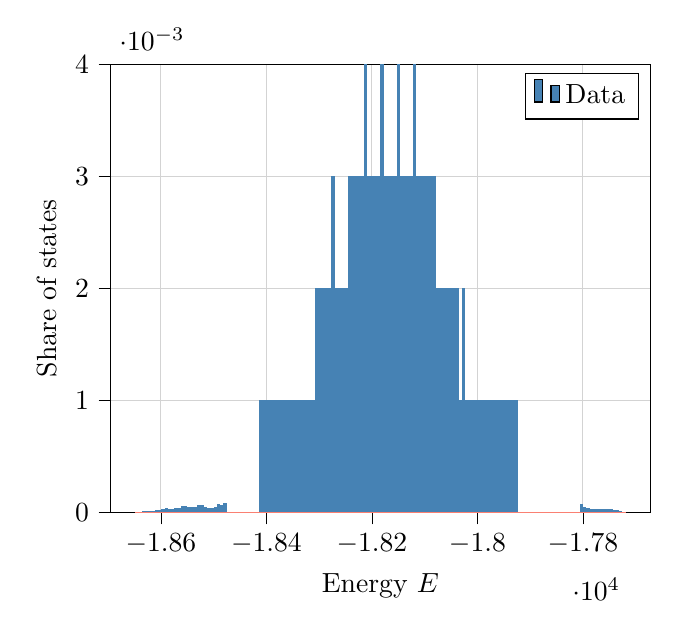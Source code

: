 % This file was created with tikzplotlib v0.10.1.
\begin{tikzpicture}

\definecolor{lightgray}{RGB}{211,211,211}
\definecolor{salmon}{RGB}{250,128,114}
\definecolor{steelblue}{RGB}{70,130,180}

\begin{axis}[
tick align=outside,
tick pos=left,
x grid style={lightgray},
xlabel={Energy \(\displaystyle E\)},
xmajorgrids,
xmin=-18695.5, xmax=-17672.5,
xtick style={color=black},
y grid style={lightgray},
ylabel={Share of states},
ymajorgrids,
ymin=0, ymax=0.004,
ytick style={color=black}
]
\draw[draw=none,fill=steelblue] (axis cs:-18649,0) rectangle (axis cs:-18642.8,2.782e-06);
\addlegendimage{ybar,ybar legend,draw=none,fill=steelblue}
\addlegendentry{Data}

\draw[draw=none,fill=steelblue] (axis cs:-18642.8,0) rectangle (axis cs:-18636.6,6.976e-06);
\draw[draw=none,fill=steelblue] (axis cs:-18636.6,0) rectangle (axis cs:-18630.4,1.238e-05);
\draw[draw=none,fill=steelblue] (axis cs:-18630.4,0) rectangle (axis cs:-18624.2,1.609e-05);
\draw[draw=none,fill=steelblue] (axis cs:-18624.2,0) rectangle (axis cs:-18618,9.745e-06);
\draw[draw=none,fill=steelblue] (axis cs:-18618,0) rectangle (axis cs:-18611.8,1.581e-05);
\draw[draw=none,fill=steelblue] (axis cs:-18611.8,0) rectangle (axis cs:-18605.6,1.815e-05);
\draw[draw=none,fill=steelblue] (axis cs:-18605.6,0) rectangle (axis cs:-18599.4,2.34e-05);
\draw[draw=none,fill=steelblue] (axis cs:-18599.4,0) rectangle (axis cs:-18593.2,2.786e-05);
\draw[draw=none,fill=steelblue] (axis cs:-18593.2,0) rectangle (axis cs:-18587,3.702e-05);
\draw[draw=none,fill=steelblue] (axis cs:-18587,0) rectangle (axis cs:-18580.8,3.277e-05);
\draw[draw=none,fill=steelblue] (axis cs:-18580.8,0) rectangle (axis cs:-18574.6,3.309e-05);
\draw[draw=none,fill=steelblue] (axis cs:-18574.6,0) rectangle (axis cs:-18568.4,3.602e-05);
\draw[draw=none,fill=steelblue] (axis cs:-18568.4,0) rectangle (axis cs:-18562.2,3.902e-05);
\draw[draw=none,fill=steelblue] (axis cs:-18562.2,0) rectangle (axis cs:-18556,5.638e-05);
\draw[draw=none,fill=steelblue] (axis cs:-18556,0) rectangle (axis cs:-18549.8,6.133e-05);
\draw[draw=none,fill=steelblue] (axis cs:-18549.8,0) rectangle (axis cs:-18543.6,4.657e-05);
\draw[draw=none,fill=steelblue] (axis cs:-18543.6,0) rectangle (axis cs:-18537.4,5.208e-05);
\draw[draw=none,fill=steelblue] (axis cs:-18537.4,0) rectangle (axis cs:-18531.2,5.206e-05);
\draw[draw=none,fill=steelblue] (axis cs:-18531.2,0) rectangle (axis cs:-18525,6.677e-05);
\draw[draw=none,fill=steelblue] (axis cs:-18525,0) rectangle (axis cs:-18518.8,6.907e-05);
\draw[draw=none,fill=steelblue] (axis cs:-18518.8,0) rectangle (axis cs:-18512.6,4.719e-05);
\draw[draw=none,fill=steelblue] (axis cs:-18512.6,0) rectangle (axis cs:-18506.4,4.216e-05);
\draw[draw=none,fill=steelblue] (axis cs:-18506.4,0) rectangle (axis cs:-18500.2,3.741e-05);
\draw[draw=none,fill=steelblue] (axis cs:-18500.2,0) rectangle (axis cs:-18494,4.575e-05);
\draw[draw=none,fill=steelblue] (axis cs:-18494,0) rectangle (axis cs:-18487.8,7.566e-05);
\draw[draw=none,fill=steelblue] (axis cs:-18487.8,0) rectangle (axis cs:-18481.6,6.754e-05);
\draw[draw=none,fill=steelblue] (axis cs:-18481.6,0) rectangle (axis cs:-18475.4,8.133e-05);
\draw[draw=none,fill=steelblue] (axis cs:-18475.4,0) rectangle (axis cs:-18469.2,0.0);
\draw[draw=none,fill=steelblue] (axis cs:-18469.2,0) rectangle (axis cs:-18463,0.0);
\draw[draw=none,fill=steelblue] (axis cs:-18463,0) rectangle (axis cs:-18456.8,0.0);
\draw[draw=none,fill=steelblue] (axis cs:-18456.8,0) rectangle (axis cs:-18450.6,0.0);
\draw[draw=none,fill=steelblue] (axis cs:-18450.6,0) rectangle (axis cs:-18444.4,0.0);
\draw[draw=none,fill=steelblue] (axis cs:-18444.4,0) rectangle (axis cs:-18438.2,0.0);
\draw[draw=none,fill=steelblue] (axis cs:-18438.2,0) rectangle (axis cs:-18432,0.0);
\draw[draw=none,fill=steelblue] (axis cs:-18432,0) rectangle (axis cs:-18425.8,0.0);
\draw[draw=none,fill=steelblue] (axis cs:-18425.8,0) rectangle (axis cs:-18419.6,0.0);
\draw[draw=none,fill=steelblue] (axis cs:-18419.6,0) rectangle (axis cs:-18413.4,0.0);
\draw[draw=none,fill=steelblue] (axis cs:-18413.4,0) rectangle (axis cs:-18407.2,0.001);
\draw[draw=none,fill=steelblue] (axis cs:-18407.2,0) rectangle (axis cs:-18401,0.001);
\draw[draw=none,fill=steelblue] (axis cs:-18401,0) rectangle (axis cs:-18394.8,0.001);
\draw[draw=none,fill=steelblue] (axis cs:-18394.8,0) rectangle (axis cs:-18388.6,0.001);
\draw[draw=none,fill=steelblue] (axis cs:-18388.6,0) rectangle (axis cs:-18382.4,0.001);
\draw[draw=none,fill=steelblue] (axis cs:-18382.4,0) rectangle (axis cs:-18376.2,0.001);
\draw[draw=none,fill=steelblue] (axis cs:-18376.2,0) rectangle (axis cs:-18370,0.001);
\draw[draw=none,fill=steelblue] (axis cs:-18370,0) rectangle (axis cs:-18363.8,0.001);
\draw[draw=none,fill=steelblue] (axis cs:-18363.8,0) rectangle (axis cs:-18357.6,0.001);
\draw[draw=none,fill=steelblue] (axis cs:-18357.6,0) rectangle (axis cs:-18351.4,0.001);
\draw[draw=none,fill=steelblue] (axis cs:-18351.4,0) rectangle (axis cs:-18345.2,0.001);
\draw[draw=none,fill=steelblue] (axis cs:-18345.2,0) rectangle (axis cs:-18339,0.001);
\draw[draw=none,fill=steelblue] (axis cs:-18339,0) rectangle (axis cs:-18332.8,0.001);
\draw[draw=none,fill=steelblue] (axis cs:-18332.8,0) rectangle (axis cs:-18326.6,0.001);
\draw[draw=none,fill=steelblue] (axis cs:-18326.6,0) rectangle (axis cs:-18320.4,0.001);
\draw[draw=none,fill=steelblue] (axis cs:-18320.4,0) rectangle (axis cs:-18314.2,0.001);
\draw[draw=none,fill=steelblue] (axis cs:-18314.2,0) rectangle (axis cs:-18308,0.001);
\draw[draw=none,fill=steelblue] (axis cs:-18308,0) rectangle (axis cs:-18301.8,0.002);
\draw[draw=none,fill=steelblue] (axis cs:-18301.8,0) rectangle (axis cs:-18295.6,0.002);
\draw[draw=none,fill=steelblue] (axis cs:-18295.6,0) rectangle (axis cs:-18289.4,0.002);
\draw[draw=none,fill=steelblue] (axis cs:-18289.4,0) rectangle (axis cs:-18283.2,0.002);
\draw[draw=none,fill=steelblue] (axis cs:-18283.2,0) rectangle (axis cs:-18277,0.002);
\draw[draw=none,fill=steelblue] (axis cs:-18277,0) rectangle (axis cs:-18270.8,0.003);
\draw[draw=none,fill=steelblue] (axis cs:-18270.8,0) rectangle (axis cs:-18264.6,0.002);
\draw[draw=none,fill=steelblue] (axis cs:-18264.6,0) rectangle (axis cs:-18258.4,0.002);
\draw[draw=none,fill=steelblue] (axis cs:-18258.4,0) rectangle (axis cs:-18252.2,0.002);
\draw[draw=none,fill=steelblue] (axis cs:-18252.2,0) rectangle (axis cs:-18246,0.002);
\draw[draw=none,fill=steelblue] (axis cs:-18246,0) rectangle (axis cs:-18239.8,0.003);
\draw[draw=none,fill=steelblue] (axis cs:-18239.8,0) rectangle (axis cs:-18233.6,0.003);
\draw[draw=none,fill=steelblue] (axis cs:-18233.6,0) rectangle (axis cs:-18227.4,0.003);
\draw[draw=none,fill=steelblue] (axis cs:-18227.4,0) rectangle (axis cs:-18221.2,0.003);
\draw[draw=none,fill=steelblue] (axis cs:-18221.2,0) rectangle (axis cs:-18215,0.003);
\draw[draw=none,fill=steelblue] (axis cs:-18215,0) rectangle (axis cs:-18208.8,0.004);
\draw[draw=none,fill=steelblue] (axis cs:-18208.8,0) rectangle (axis cs:-18202.6,0.003);
\draw[draw=none,fill=steelblue] (axis cs:-18202.6,0) rectangle (axis cs:-18196.4,0.003);
\draw[draw=none,fill=steelblue] (axis cs:-18196.4,0) rectangle (axis cs:-18190.2,0.003);
\draw[draw=none,fill=steelblue] (axis cs:-18190.2,0) rectangle (axis cs:-18184,0.003);
\draw[draw=none,fill=steelblue] (axis cs:-18184,0) rectangle (axis cs:-18177.8,0.004);
\draw[draw=none,fill=steelblue] (axis cs:-18177.8,0) rectangle (axis cs:-18171.6,0.003);
\draw[draw=none,fill=steelblue] (axis cs:-18171.6,0) rectangle (axis cs:-18165.4,0.003);
\draw[draw=none,fill=steelblue] (axis cs:-18165.4,0) rectangle (axis cs:-18159.2,0.003);
\draw[draw=none,fill=steelblue] (axis cs:-18159.2,0) rectangle (axis cs:-18153,0.003);
\draw[draw=none,fill=steelblue] (axis cs:-18153,0) rectangle (axis cs:-18146.8,0.004);
\draw[draw=none,fill=steelblue] (axis cs:-18146.8,0) rectangle (axis cs:-18140.6,0.003);
\draw[draw=none,fill=steelblue] (axis cs:-18140.6,0) rectangle (axis cs:-18134.4,0.003);
\draw[draw=none,fill=steelblue] (axis cs:-18134.4,0) rectangle (axis cs:-18128.2,0.003);
\draw[draw=none,fill=steelblue] (axis cs:-18128.2,0) rectangle (axis cs:-18122,0.003);
\draw[draw=none,fill=steelblue] (axis cs:-18122,0) rectangle (axis cs:-18115.8,0.004);
\draw[draw=none,fill=steelblue] (axis cs:-18115.8,0) rectangle (axis cs:-18109.6,0.003);
\draw[draw=none,fill=steelblue] (axis cs:-18109.6,0) rectangle (axis cs:-18103.4,0.003);
\draw[draw=none,fill=steelblue] (axis cs:-18103.4,0) rectangle (axis cs:-18097.2,0.003);
\draw[draw=none,fill=steelblue] (axis cs:-18097.2,0) rectangle (axis cs:-18091,0.003);
\draw[draw=none,fill=steelblue] (axis cs:-18091,0) rectangle (axis cs:-18084.8,0.003);
\draw[draw=none,fill=steelblue] (axis cs:-18084.8,0) rectangle (axis cs:-18078.6,0.003);
\draw[draw=none,fill=steelblue] (axis cs:-18078.6,0) rectangle (axis cs:-18072.4,0.002);
\draw[draw=none,fill=steelblue] (axis cs:-18072.4,0) rectangle (axis cs:-18066.2,0.002);
\draw[draw=none,fill=steelblue] (axis cs:-18066.2,0) rectangle (axis cs:-18060,0.002);
\draw[draw=none,fill=steelblue] (axis cs:-18060,0) rectangle (axis cs:-18053.8,0.002);
\draw[draw=none,fill=steelblue] (axis cs:-18053.8,0) rectangle (axis cs:-18047.6,0.002);
\draw[draw=none,fill=steelblue] (axis cs:-18047.6,0) rectangle (axis cs:-18041.4,0.002);
\draw[draw=none,fill=steelblue] (axis cs:-18041.4,0) rectangle (axis cs:-18035.2,0.002);
\draw[draw=none,fill=steelblue] (axis cs:-18035.2,0) rectangle (axis cs:-18029,0.001);
\draw[draw=none,fill=steelblue] (axis cs:-18029,0) rectangle (axis cs:-18022.8,0.002);
\draw[draw=none,fill=steelblue] (axis cs:-18022.8,0) rectangle (axis cs:-18016.6,0.001);
\draw[draw=none,fill=steelblue] (axis cs:-18016.6,0) rectangle (axis cs:-18010.4,0.001);
\draw[draw=none,fill=steelblue] (axis cs:-18010.4,0) rectangle (axis cs:-18004.2,0.001);
\draw[draw=none,fill=steelblue] (axis cs:-18004.2,0) rectangle (axis cs:-17998,0.001);
\draw[draw=none,fill=steelblue] (axis cs:-17998,0) rectangle (axis cs:-17991.8,0.001);
\draw[draw=none,fill=steelblue] (axis cs:-17991.8,0) rectangle (axis cs:-17985.6,0.001);
\draw[draw=none,fill=steelblue] (axis cs:-17985.6,0) rectangle (axis cs:-17979.4,0.001);
\draw[draw=none,fill=steelblue] (axis cs:-17979.4,0) rectangle (axis cs:-17973.2,0.001);
\draw[draw=none,fill=steelblue] (axis cs:-17973.2,0) rectangle (axis cs:-17967,0.001);
\draw[draw=none,fill=steelblue] (axis cs:-17967,0) rectangle (axis cs:-17960.8,0.001);
\draw[draw=none,fill=steelblue] (axis cs:-17960.8,0) rectangle (axis cs:-17954.6,0.001);
\draw[draw=none,fill=steelblue] (axis cs:-17954.6,0) rectangle (axis cs:-17948.4,0.001);
\draw[draw=none,fill=steelblue] (axis cs:-17948.4,0) rectangle (axis cs:-17942.2,0.001);
\draw[draw=none,fill=steelblue] (axis cs:-17942.2,0) rectangle (axis cs:-17936,0.001);
\draw[draw=none,fill=steelblue] (axis cs:-17936,0) rectangle (axis cs:-17929.8,0.001);
\draw[draw=none,fill=steelblue] (axis cs:-17929.8,0) rectangle (axis cs:-17923.6,0.001);
\draw[draw=none,fill=steelblue] (axis cs:-17923.6,0) rectangle (axis cs:-17917.4,0.0);
\draw[draw=none,fill=steelblue] (axis cs:-17917.4,0) rectangle (axis cs:-17911.2,0.0);
\draw[draw=none,fill=steelblue] (axis cs:-17911.2,0) rectangle (axis cs:-17905,0.0);
\draw[draw=none,fill=steelblue] (axis cs:-17905,0) rectangle (axis cs:-17898.8,0.0);
\draw[draw=none,fill=steelblue] (axis cs:-17898.8,0) rectangle (axis cs:-17892.6,0.0);
\draw[draw=none,fill=steelblue] (axis cs:-17892.6,0) rectangle (axis cs:-17886.4,0.0);
\draw[draw=none,fill=steelblue] (axis cs:-17886.4,0) rectangle (axis cs:-17880.2,0.0);
\draw[draw=none,fill=steelblue] (axis cs:-17880.2,0) rectangle (axis cs:-17874,0.0);
\draw[draw=none,fill=steelblue] (axis cs:-17874,0) rectangle (axis cs:-17867.8,0.0);
\draw[draw=none,fill=steelblue] (axis cs:-17867.8,0) rectangle (axis cs:-17861.6,0.0);
\draw[draw=none,fill=steelblue] (axis cs:-17861.6,0) rectangle (axis cs:-17855.4,0.0);
\draw[draw=none,fill=steelblue] (axis cs:-17855.4,0) rectangle (axis cs:-17849.2,0.0);
\draw[draw=none,fill=steelblue] (axis cs:-17849.2,0) rectangle (axis cs:-17843,0.0);
\draw[draw=none,fill=steelblue] (axis cs:-17843,0) rectangle (axis cs:-17836.8,0.0);
\draw[draw=none,fill=steelblue] (axis cs:-17836.8,0) rectangle (axis cs:-17830.6,0.0);
\draw[draw=none,fill=steelblue] (axis cs:-17830.6,0) rectangle (axis cs:-17824.4,0.0);
\draw[draw=none,fill=steelblue] (axis cs:-17824.4,0) rectangle (axis cs:-17818.2,0.0);
\draw[draw=none,fill=steelblue] (axis cs:-17818.2,0) rectangle (axis cs:-17812,0.0);
\draw[draw=none,fill=steelblue] (axis cs:-17812,0) rectangle (axis cs:-17805.8,0.0);
\draw[draw=none,fill=steelblue] (axis cs:-17805.8,0) rectangle (axis cs:-17799.6,7.435e-05);
\draw[draw=none,fill=steelblue] (axis cs:-17799.6,0) rectangle (axis cs:-17793.4,5.308e-05);
\draw[draw=none,fill=steelblue] (axis cs:-17793.4,0) rectangle (axis cs:-17787.2,3.957e-05);
\draw[draw=none,fill=steelblue] (axis cs:-17787.2,0) rectangle (axis cs:-17781,3.473e-05);
\draw[draw=none,fill=steelblue] (axis cs:-17781,0) rectangle (axis cs:-17774.8,3.237e-05);
\draw[draw=none,fill=steelblue] (axis cs:-17774.8,0) rectangle (axis cs:-17768.6,3.132e-05);
\draw[draw=none,fill=steelblue] (axis cs:-17768.6,0) rectangle (axis cs:-17762.4,3.552e-05);
\draw[draw=none,fill=steelblue] (axis cs:-17762.4,0) rectangle (axis cs:-17756.2,3.407e-05);
\draw[draw=none,fill=steelblue] (axis cs:-17756.2,0) rectangle (axis cs:-17750,3.016e-05);
\draw[draw=none,fill=steelblue] (axis cs:-17750,0) rectangle (axis cs:-17743.8,3.142e-05);
\draw[draw=none,fill=steelblue] (axis cs:-17743.8,0) rectangle (axis cs:-17737.6,2.632e-05);
\draw[draw=none,fill=steelblue] (axis cs:-17737.6,0) rectangle (axis cs:-17731.4,2.267e-05);
\draw[draw=none,fill=steelblue] (axis cs:-17731.4,0) rectangle (axis cs:-17725.2,1.421e-05);
\draw[draw=none,fill=steelblue] (axis cs:-17725.2,0) rectangle (axis cs:-17719,4.099e-06);
\addplot [salmon]
table {%
-18649 0
-18648.069 0
-18647.138 0
-18646.207 0
-18645.276 0
-18644.345 0
-18643.414 0
-18642.483 0
-18641.553 0
-18640.622 0
-18639.691 0
-18638.76 0
-18637.829 0
-18636.898 0
-18635.967 0
-18635.036 0
-18634.105 0
-18633.174 0
-18632.243 0
-18631.312 0
-18630.381 0
-18629.45 0
-18628.52 0
-18627.589 0
-18626.658 0
-18625.727 0
-18624.796 0
-18623.865 0
-18622.934 0
-18622.003 0
-18621.072 0
-18620.141 0
-18619.21 0
-18618.279 0
-18617.348 0
-18616.417 0
-18615.486 0
-18614.556 0
-18613.625 0
-18612.694 0
-18611.763 0
-18610.832 0
-18609.901 0
-18608.97 0
-18608.039 0
-18607.108 0
-18606.177 0
-18605.246 0
-18604.315 0
-18603.384 0
-18602.453 0
-18601.523 0
-18600.592 0
-18599.661 0
-18598.73 0
-18597.799 0
-18596.868 0
-18595.937 0
-18595.006 0
-18594.075 0
-18593.144 0
-18592.213 0
-18591.282 0
-18590.351 0
-18589.42 0
-18588.489 0
-18587.559 0
-18586.628 0
-18585.697 0
-18584.766 0
-18583.835 0
-18582.904 0
-18581.973 0
-18581.042 0
-18580.111 0
-18579.18 0
-18578.249 0
-18577.318 0
-18576.387 0
-18575.456 0
-18574.526 0
-18573.595 0
-18572.664 0
-18571.733 0
-18570.802 0
-18569.871 0
-18568.94 0
-18568.009 0
-18567.078 0
-18566.147 0
-18565.216 0
-18564.285 0
-18563.354 0
-18562.423 0
-18561.492 0
-18560.562 0
-18559.631 0
-18558.7 0
-18557.769 0
-18556.838 0
-18555.907 0
-18554.976 0
-18554.045 0
-18553.114 0
-18552.183 0
-18551.252 0
-18550.321 0
-18549.39 0
-18548.459 0
-18547.529 0
-18546.598 0
-18545.667 0
-18544.736 0
-18543.805 0
-18542.874 0
-18541.943 0
-18541.012 0
-18540.081 0
-18539.15 0
-18538.219 0
-18537.288 0
-18536.357 0
-18535.426 0
-18534.495 0
-18533.565 0
-18532.634 0
-18531.703 0
-18530.772 0
-18529.841 0
-18528.91 0
-18527.979 0
-18527.048 0
-18526.117 0
-18525.186 0
-18524.255 0
-18523.324 0
-18522.393 0
-18521.462 0
-18520.532 0
-18519.601 0
-18518.67 0
-18517.739 0
-18516.808 0
-18515.877 0
-18514.946 0
-18514.015 0
-18513.084 0
-18512.153 0
-18511.222 0
-18510.291 0
-18509.36 0
-18508.429 0
-18507.498 0
-18506.568 0
-18505.637 0
-18504.706 0
-18503.775 0
-18502.844 0
-18501.913 0
-18500.982 0
-18500.051 0
-18499.12 0
-18498.189 0
-18497.258 0
-18496.327 0
-18495.396 0
-18494.465 0
-18493.535 0
-18492.604 0
-18491.673 0
-18490.742 0
-18489.811 0
-18488.88 0
-18487.949 0
-18487.018 0
-18486.087 0
-18485.156 0
-18484.225 0
-18483.294 0
-18482.363 0
-18481.432 0
-18480.502 0
-18479.571 0
-18478.64 0
-18477.709 0
-18476.778 0
-18475.847 0
-18474.916 0
-18473.985 0
-18473.054 0
-18472.123 0
-18471.192 0
-18470.261 0
-18469.33 0
-18468.399 0
-18467.468 0
-18466.538 0
-18465.607 0
-18464.676 0
-18463.745 0
-18462.814 0
-18461.883 0
-18460.952 0
-18460.021 0
-18459.09 0
-18458.159 0
-18457.228 0
-18456.297 0
-18455.366 0
-18454.435 0
-18453.505 0
-18452.574 0
-18451.643 0
-18450.712 0
-18449.781 0
-18448.85 0
-18447.919 0
-18446.988 0
-18446.057 0
-18445.126 0
-18444.195 0
-18443.264 0
-18442.333 0
-18441.402 0
-18440.471 0
-18439.541 0
-18438.61 0
-18437.679 0
-18436.748 0
-18435.817 0
-18434.886 0
-18433.955 0
-18433.024 0
-18432.093 0
-18431.162 0
-18430.231 0
-18429.3 0
-18428.369 0
-18427.438 0
-18426.508 0
-18425.577 0
-18424.646 0
-18423.715 0
-18422.784 0
-18421.853 0
-18420.922 0
-18419.991 0
-18419.06 0
-18418.129 0
-18417.198 0
-18416.267 0
-18415.336 0
-18414.405 0
-18413.474 0
-18412.544 0
-18411.613 0
-18410.682 0
-18409.751 0
-18408.82 0
-18407.889 0
-18406.958 0
-18406.027 0
-18405.096 0
-18404.165 0
-18403.234 0
-18402.303 0
-18401.372 0
-18400.441 0
-18399.511 0
-18398.58 0
-18397.649 0
-18396.718 0
-18395.787 0
-18394.856 0
-18393.925 0
-18392.994 0
-18392.063 0
-18391.132 0
-18390.201 0
-18389.27 0
-18388.339 0
-18387.408 0
-18386.477 0
-18385.547 0
-18384.616 0
-18383.685 0
-18382.754 0
-18381.823 0
-18380.892 0
-18379.961 0
-18379.03 0
-18378.099 0
-18377.168 0
-18376.237 0
-18375.306 0
-18374.375 0
-18373.444 0
-18372.514 0
-18371.583 0
-18370.652 0
-18369.721 0
-18368.79 0
-18367.859 0
-18366.928 0
-18365.997 0
-18365.066 0
-18364.135 0
-18363.204 0
-18362.273 0
-18361.342 0
-18360.411 0
-18359.48 0
-18358.55 0
-18357.619 0
-18356.688 0
-18355.757 0
-18354.826 0
-18353.895 0
-18352.964 0
-18352.033 0
-18351.102 0
-18350.171 0
-18349.24 0
-18348.309 0
-18347.378 0
-18346.447 0
-18345.517 0
-18344.586 0
-18343.655 0
-18342.724 0
-18341.793 0
-18340.862 0
-18339.931 0
-18339 0
-18338.069 0
-18337.138 0
-18336.207 0
-18335.276 0
-18334.345 0
-18333.414 0
-18332.483 0
-18331.553 0
-18330.622 0
-18329.691 0
-18328.76 0
-18327.829 0
-18326.898 0
-18325.967 0
-18325.036 0
-18324.105 0
-18323.174 0
-18322.243 0
-18321.312 0
-18320.381 0
-18319.45 0
-18318.52 0
-18317.589 0
-18316.658 0
-18315.727 0
-18314.796 0
-18313.865 0
-18312.934 0
-18312.003 0
-18311.072 0
-18310.141 0
-18309.21 0
-18308.279 0
-18307.348 0
-18306.417 0
-18305.486 0
-18304.556 0
-18303.625 0
-18302.694 0
-18301.763 0
-18300.832 0
-18299.901 0
-18298.97 0
-18298.039 0
-18297.108 0
-18296.177 0
-18295.246 0
-18294.315 0
-18293.384 0
-18292.453 0
-18291.523 0
-18290.592 0
-18289.661 0
-18288.73 0
-18287.799 0
-18286.868 0
-18285.937 0
-18285.006 0
-18284.075 0
-18283.144 0
-18282.213 0
-18281.282 0
-18280.351 0
-18279.42 0
-18278.489 0
-18277.559 0
-18276.628 0
-18275.697 0
-18274.766 0
-18273.835 0
-18272.904 0
-18271.973 0
-18271.042 0
-18270.111 0
-18269.18 0
-18268.249 0
-18267.318 0
-18266.387 0
-18265.456 0
-18264.526 0
-18263.595 0
-18262.664 0
-18261.733 0
-18260.802 0
-18259.871 0
-18258.94 0
-18258.009 0
-18257.078 0
-18256.147 0
-18255.216 0
-18254.285 0
-18253.354 0
-18252.423 0
-18251.492 0
-18250.562 0
-18249.631 0
-18248.7 0
-18247.769 0
-18246.838 0
-18245.907 0
-18244.976 0
-18244.045 0
-18243.114 0
-18242.183 0
-18241.252 0
-18240.321 0
-18239.39 0
-18238.459 0
-18237.529 0
-18236.598 0
-18235.667 0
-18234.736 0
-18233.805 0
-18232.874 0
-18231.943 0
-18231.012 0
-18230.081 0
-18229.15 0
-18228.219 0
-18227.288 0
-18226.357 0
-18225.426 0
-18224.495 0
-18223.565 0
-18222.634 0
-18221.703 0
-18220.772 0
-18219.841 0
-18218.91 0
-18217.979 0
-18217.048 0
-18216.117 0
-18215.186 0
-18214.255 0
-18213.324 0
-18212.393 0
-18211.462 0
-18210.532 0
-18209.601 0
-18208.67 0
-18207.739 0
-18206.808 0
-18205.877 0
-18204.946 0
-18204.015 0
-18203.084 0
-18202.153 0
-18201.222 0
-18200.291 0
-18199.36 0
-18198.429 0
-18197.498 0
-18196.568 0
-18195.637 0
-18194.706 0
-18193.775 0
-18192.844 0
-18191.913 0
-18190.982 0
-18190.051 0
-18189.12 0
-18188.189 0
-18187.258 0
-18186.327 0
-18185.396 0
-18184.465 0
-18183.535 0
-18182.604 0
-18181.673 0
-18180.742 0
-18179.811 0
-18178.88 0
-18177.949 0
-18177.018 0
-18176.087 0
-18175.156 0
-18174.225 0
-18173.294 0
-18172.363 0
-18171.432 0
-18170.502 0
-18169.571 0
-18168.64 0
-18167.709 0
-18166.778 0
-18165.847 0
-18164.916 0
-18163.985 0
-18163.054 0
-18162.123 0
-18161.192 0
-18160.261 0
-18159.33 0
-18158.399 0
-18157.468 0
-18156.538 0
-18155.607 0
-18154.676 0
-18153.745 0
-18152.814 0
-18151.883 0
-18150.952 0
-18150.021 0
-18149.09 0
-18148.159 0
-18147.228 0
-18146.297 0
-18145.366 0
-18144.435 0
-18143.505 0
-18142.574 0
-18141.643 0
-18140.712 0
-18139.781 0
-18138.85 0
-18137.919 0
-18136.988 0
-18136.057 0
-18135.126 0
-18134.195 0
-18133.264 0
-18132.333 0
-18131.402 0
-18130.471 0
-18129.541 0
-18128.61 0
-18127.679 0
-18126.748 0
-18125.817 0
-18124.886 0
-18123.955 0
-18123.024 0
-18122.093 0
-18121.162 0
-18120.231 0
-18119.3 0
-18118.369 0
-18117.438 0
-18116.508 0
-18115.577 0
-18114.646 0
-18113.715 0
-18112.784 0
-18111.853 0
-18110.922 0
-18109.991 0
-18109.06 0
-18108.129 0
-18107.198 0
-18106.267 0
-18105.336 0
-18104.405 0
-18103.474 0
-18102.544 0
-18101.613 0
-18100.682 0
-18099.751 0
-18098.82 0
-18097.889 0
-18096.958 0
-18096.027 0
-18095.096 0
-18094.165 0
-18093.234 0
-18092.303 0
-18091.372 0
-18090.441 0
-18089.511 0
-18088.58 0
-18087.649 0
-18086.718 0
-18085.787 0
-18084.856 0
-18083.925 0
-18082.994 0
-18082.063 0
-18081.132 0
-18080.201 0
-18079.27 0
-18078.339 0
-18077.408 0
-18076.477 0
-18075.547 0
-18074.616 0
-18073.685 0
-18072.754 0
-18071.823 0
-18070.892 0
-18069.961 0
-18069.03 0
-18068.099 0
-18067.168 0
-18066.237 0
-18065.306 0
-18064.375 0
-18063.444 0
-18062.514 0
-18061.583 0
-18060.652 0
-18059.721 0
-18058.79 0
-18057.859 0
-18056.928 0
-18055.997 0
-18055.066 0
-18054.135 0
-18053.204 0
-18052.273 0
-18051.342 0
-18050.411 0
-18049.48 0
-18048.55 0
-18047.619 0
-18046.688 0
-18045.757 0
-18044.826 0
-18043.895 0
-18042.964 0
-18042.033 0
-18041.102 0
-18040.171 0
-18039.24 0
-18038.309 0
-18037.378 0
-18036.447 0
-18035.517 0
-18034.586 0
-18033.655 0
-18032.724 0
-18031.793 0
-18030.862 0
-18029.931 0
-18029 0
-18028.069 0
-18027.138 0
-18026.207 0
-18025.276 0
-18024.345 0
-18023.414 0
-18022.483 0
-18021.553 0
-18020.622 0
-18019.691 0
-18018.76 0
-18017.829 0
-18016.898 0
-18015.967 0
-18015.036 0
-18014.105 0
-18013.174 0
-18012.243 0
-18011.312 0
-18010.381 0
-18009.45 0
-18008.52 0
-18007.589 0
-18006.658 0
-18005.727 0
-18004.796 0
-18003.865 0
-18002.934 0
-18002.003 0
-18001.072 0
-18000.141 0
-17999.21 0
-17998.279 0
-17997.348 0
-17996.417 0
-17995.486 0
-17994.556 0
-17993.625 0
-17992.694 0
-17991.763 0
-17990.832 0
-17989.901 0
-17988.97 0
-17988.039 0
-17987.108 0
-17986.177 0
-17985.246 0
-17984.315 0
-17983.384 0
-17982.453 0
-17981.523 0
-17980.592 0
-17979.661 0
-17978.73 0
-17977.799 0
-17976.868 0
-17975.937 0
-17975.006 0
-17974.075 0
-17973.144 0
-17972.213 0
-17971.282 0
-17970.351 0
-17969.42 0
-17968.489 0
-17967.559 0
-17966.628 0
-17965.697 0
-17964.766 0
-17963.835 0
-17962.904 0
-17961.973 0
-17961.042 0
-17960.111 0
-17959.18 0
-17958.249 0
-17957.318 0
-17956.387 0
-17955.456 0
-17954.526 0
-17953.595 0
-17952.664 0
-17951.733 0
-17950.802 0
-17949.871 0
-17948.94 0
-17948.009 0
-17947.078 0
-17946.147 0
-17945.216 0
-17944.285 0
-17943.354 0
-17942.423 0
-17941.492 0
-17940.562 0
-17939.631 0
-17938.7 0
-17937.769 0
-17936.838 0
-17935.907 0
-17934.976 0
-17934.045 0
-17933.114 0
-17932.183 0
-17931.252 0
-17930.321 0
-17929.39 0
-17928.459 0
-17927.529 0
-17926.598 0
-17925.667 0
-17924.736 0
-17923.805 0
-17922.874 0
-17921.943 0
-17921.012 0
-17920.081 0
-17919.15 0
-17918.219 0
-17917.288 0
-17916.357 0
-17915.426 0
-17914.495 0
-17913.565 0
-17912.634 0
-17911.703 0
-17910.772 0
-17909.841 0
-17908.91 0
-17907.979 0
-17907.048 0
-17906.117 0
-17905.186 0
-17904.255 0
-17903.324 0
-17902.393 0
-17901.462 0
-17900.532 0
-17899.601 0
-17898.67 0
-17897.739 0
-17896.808 0
-17895.877 0
-17894.946 0
-17894.015 0
-17893.084 0
-17892.153 0
-17891.222 0
-17890.291 0
-17889.36 0
-17888.429 0
-17887.498 0
-17886.568 0
-17885.637 0
-17884.706 0
-17883.775 0
-17882.844 0
-17881.913 0
-17880.982 0
-17880.051 0
-17879.12 0
-17878.189 0
-17877.258 0
-17876.327 0
-17875.396 0
-17874.465 0
-17873.535 0
-17872.604 0
-17871.673 0
-17870.742 0
-17869.811 0
-17868.88 0
-17867.949 0
-17867.018 0
-17866.087 0
-17865.156 0
-17864.225 0
-17863.294 0
-17862.363 0
-17861.432 0
-17860.502 0
-17859.571 0
-17858.64 0
-17857.709 0
-17856.778 0
-17855.847 0
-17854.916 0
-17853.985 0
-17853.054 0
-17852.123 0
-17851.192 0
-17850.261 0
-17849.33 0
-17848.399 0
-17847.468 0
-17846.538 0
-17845.607 0
-17844.676 0
-17843.745 0
-17842.814 0
-17841.883 0
-17840.952 0
-17840.021 0
-17839.09 0
-17838.159 0
-17837.228 0
-17836.297 0
-17835.366 0
-17834.435 0
-17833.505 0
-17832.574 0
-17831.643 0
-17830.712 0
-17829.781 0
-17828.85 0
-17827.919 0
-17826.988 0
-17826.057 0
-17825.126 0
-17824.195 0
-17823.264 0
-17822.333 0
-17821.402 0
-17820.471 0
-17819.541 0
-17818.61 0
-17817.679 0
-17816.748 0
-17815.817 0
-17814.886 0
-17813.955 0
-17813.024 0
-17812.093 0
-17811.162 0
-17810.231 0
-17809.3 0
-17808.369 0
-17807.438 0
-17806.508 0
-17805.577 0
-17804.646 0
-17803.715 0
-17802.784 0
-17801.853 0
-17800.922 0
-17799.991 0
-17799.06 0
-17798.129 0
-17797.198 0
-17796.267 0
-17795.336 0
-17794.405 0
-17793.474 0
-17792.544 0
-17791.613 0
-17790.682 0
-17789.751 0
-17788.82 0
-17787.889 0
-17786.958 0
-17786.027 0
-17785.096 0
-17784.165 0
-17783.234 0
-17782.303 0
-17781.372 0
-17780.441 0
-17779.511 0
-17778.58 0
-17777.649 0
-17776.718 0
-17775.787 0
-17774.856 0
-17773.925 0
-17772.994 0
-17772.063 0
-17771.132 0
-17770.201 0
-17769.27 0
-17768.339 0
-17767.408 0
-17766.477 0
-17765.547 0
-17764.616 0
-17763.685 0
-17762.754 0
-17761.823 0
-17760.892 0
-17759.961 0
-17759.03 0
-17758.099 0
-17757.168 0
-17756.237 0
-17755.306 0
-17754.375 0
-17753.444 0
-17752.514 0
-17751.583 0
-17750.652 0
-17749.721 0
-17748.79 0
-17747.859 0
-17746.928 0
-17745.997 0
-17745.066 0
-17744.135 0
-17743.204 0
-17742.273 0
-17741.342 0
-17740.411 0
-17739.48 0
-17738.55 0
-17737.619 0
-17736.688 0
-17735.757 0
-17734.826 0
-17733.895 0
-17732.964 0
-17732.033 0
-17731.102 0
-17730.171 0
-17729.24 0
-17728.309 0
-17727.378 0
-17726.447 0
-17725.517 0
-17724.586 0
-17723.655 0
-17722.724 0
-17721.793 0
-17720.862 0
-17719.931 0
-17719 0
};
\end{axis}

\end{tikzpicture}
